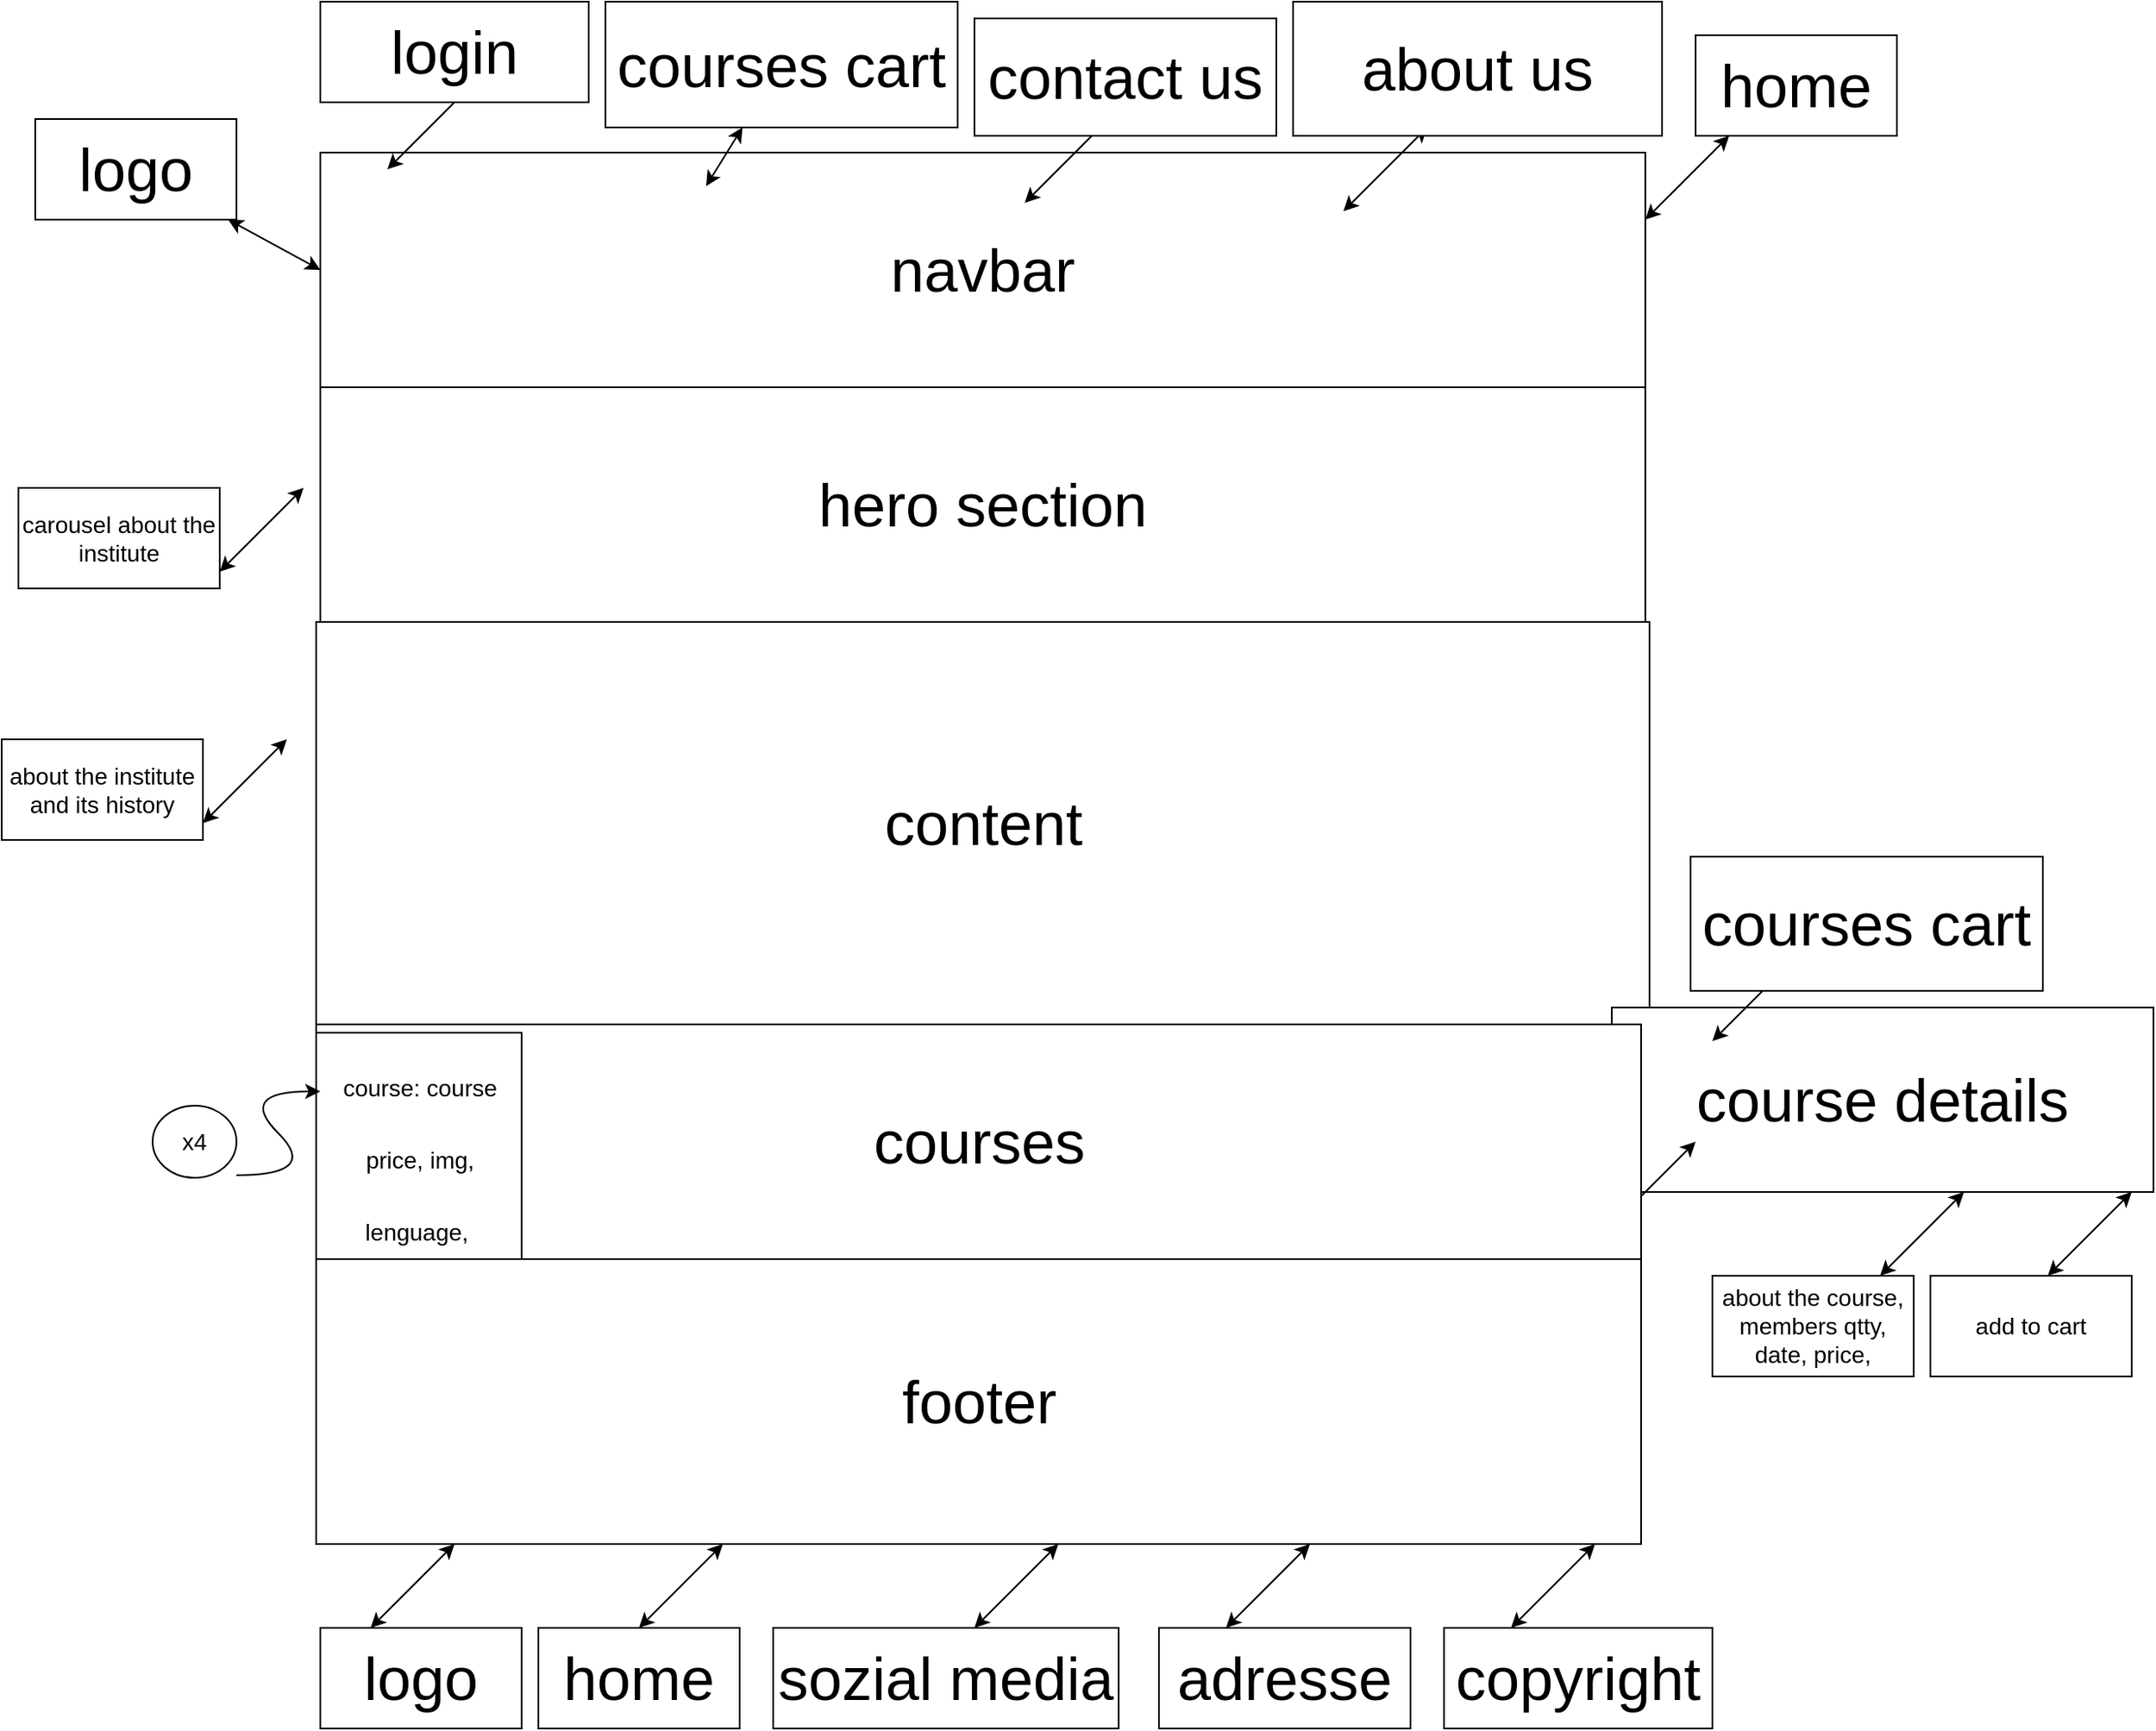 <mxfile version="15.8.3" type="device"><diagram id="GX-ifThG-CPpuM_gGjvF" name="Page-1"><mxGraphModel dx="1484" dy="2346" grid="1" gridSize="10" guides="1" tooltips="1" connect="1" arrows="1" fold="1" page="1" pageScale="1" pageWidth="827" pageHeight="1169" math="0" shadow="0"><root><mxCell id="0"/><mxCell id="1" parent="0"/><mxCell id="B2Rk9o0OgwrKYCGo3u4y-1" value="&lt;font style=&quot;font-size: 36px&quot;&gt;navbar&lt;/font&gt;" style="rounded=0;whiteSpace=wrap;html=1;" parent="1" vertex="1"><mxGeometry x="10" width="790" height="140" as="geometry"/></mxCell><mxCell id="B2Rk9o0OgwrKYCGo3u4y-2" value="hero section" style="rounded=0;whiteSpace=wrap;html=1;fontSize=36;" parent="1" vertex="1"><mxGeometry x="10" y="140" width="790" height="140" as="geometry"/></mxCell><mxCell id="B2Rk9o0OgwrKYCGo3u4y-3" value="content" style="rounded=0;whiteSpace=wrap;html=1;fontSize=36;" parent="1" vertex="1"><mxGeometry x="7.5" y="280" width="795" height="240" as="geometry"/></mxCell><mxCell id="B2Rk9o0OgwrKYCGo3u4y-6" value="course details" style="rounded=0;whiteSpace=wrap;html=1;fontSize=36;" parent="1" vertex="1"><mxGeometry x="780" y="510" width="323" height="110" as="geometry"/></mxCell><mxCell id="B2Rk9o0OgwrKYCGo3u4y-7" value="" style="endArrow=classic;startArrow=classic;html=1;rounded=0;fontSize=36;" parent="1" edge="1"><mxGeometry width="50" height="50" relative="1" as="geometry"><mxPoint x="780" y="640" as="sourcePoint"/><mxPoint x="830" y="590" as="targetPoint"/></mxGeometry></mxCell><mxCell id="B2Rk9o0OgwrKYCGo3u4y-4" value="courses" style="rounded=0;whiteSpace=wrap;html=1;fontSize=36;" parent="1" vertex="1"><mxGeometry x="7.5" y="520" width="790" height="140" as="geometry"/></mxCell><mxCell id="B2Rk9o0OgwrKYCGo3u4y-9" value="footer" style="rounded=0;whiteSpace=wrap;html=1;fontSize=36;" parent="1" vertex="1"><mxGeometry x="7.5" y="660" width="790" height="170" as="geometry"/></mxCell><mxCell id="B2Rk9o0OgwrKYCGo3u4y-11" value="" style="endArrow=classic;startArrow=classic;html=1;rounded=0;fontSize=36;" parent="1" edge="1"><mxGeometry width="50" height="50" relative="1" as="geometry"><mxPoint x="620" y="35" as="sourcePoint"/><mxPoint x="670" y="-15" as="targetPoint"/></mxGeometry></mxCell><mxCell id="B2Rk9o0OgwrKYCGo3u4y-12" value="about us" style="rounded=0;whiteSpace=wrap;html=1;fontSize=36;" parent="1" vertex="1"><mxGeometry x="590" y="-90" width="220" height="80" as="geometry"/></mxCell><mxCell id="B2Rk9o0OgwrKYCGo3u4y-14" value="" style="endArrow=classic;startArrow=classic;html=1;rounded=0;fontSize=36;" parent="1" edge="1"><mxGeometry width="50" height="50" relative="1" as="geometry"><mxPoint x="430" y="30" as="sourcePoint"/><mxPoint x="480" y="-20" as="targetPoint"/></mxGeometry></mxCell><mxCell id="B2Rk9o0OgwrKYCGo3u4y-15" value="contact us" style="rounded=0;whiteSpace=wrap;html=1;fontSize=36;" parent="1" vertex="1"><mxGeometry x="400" y="-80" width="180" height="70" as="geometry"/></mxCell><mxCell id="B2Rk9o0OgwrKYCGo3u4y-17" value="" style="endArrow=classic;startArrow=classic;html=1;rounded=0;fontSize=36;" parent="1" edge="1"><mxGeometry width="50" height="50" relative="1" as="geometry"><mxPoint x="840" y="530" as="sourcePoint"/><mxPoint x="890" y="480" as="targetPoint"/></mxGeometry></mxCell><mxCell id="B2Rk9o0OgwrKYCGo3u4y-18" value="courses cart" style="rounded=0;whiteSpace=wrap;html=1;fontSize=36;" parent="1" vertex="1"><mxGeometry x="827" y="420" width="210" height="80" as="geometry"/></mxCell><mxCell id="B2Rk9o0OgwrKYCGo3u4y-20" value="" style="endArrow=classic;startArrow=classic;html=1;rounded=0;fontSize=36;" parent="1" target="B2Rk9o0OgwrKYCGo3u4y-21" edge="1"><mxGeometry width="50" height="50" relative="1" as="geometry"><mxPoint x="240" y="20" as="sourcePoint"/><mxPoint x="290" y="-30" as="targetPoint"/></mxGeometry></mxCell><mxCell id="B2Rk9o0OgwrKYCGo3u4y-21" value="courses cart" style="rounded=0;whiteSpace=wrap;html=1;fontSize=36;" parent="1" vertex="1"><mxGeometry x="180" y="-90" width="210" height="75" as="geometry"/></mxCell><mxCell id="B2Rk9o0OgwrKYCGo3u4y-22" value="" style="endArrow=classic;startArrow=classic;html=1;rounded=0;fontSize=36;" parent="1" edge="1"><mxGeometry width="50" height="50" relative="1" as="geometry"><mxPoint x="50" y="10" as="sourcePoint"/><mxPoint x="100" y="-40" as="targetPoint"/></mxGeometry></mxCell><mxCell id="B2Rk9o0OgwrKYCGo3u4y-23" value="login" style="rounded=0;whiteSpace=wrap;html=1;fontSize=36;" parent="1" vertex="1"><mxGeometry x="10" y="-90" width="160" height="60" as="geometry"/></mxCell><mxCell id="B2Rk9o0OgwrKYCGo3u4y-24" value="home" style="rounded=0;whiteSpace=wrap;html=1;fontSize=36;" parent="1" vertex="1"><mxGeometry x="830" y="-70" width="120" height="60" as="geometry"/></mxCell><mxCell id="B2Rk9o0OgwrKYCGo3u4y-25" value="" style="endArrow=classic;startArrow=classic;html=1;rounded=0;fontSize=36;" parent="1" edge="1"><mxGeometry width="50" height="50" relative="1" as="geometry"><mxPoint x="800" y="40" as="sourcePoint"/><mxPoint x="850" y="-10" as="targetPoint"/></mxGeometry></mxCell><mxCell id="B2Rk9o0OgwrKYCGo3u4y-26" value="logo" style="rounded=0;whiteSpace=wrap;html=1;fontSize=36;" parent="1" vertex="1"><mxGeometry x="-160" y="-20" width="120" height="60" as="geometry"/></mxCell><mxCell id="B2Rk9o0OgwrKYCGo3u4y-27" value="" style="endArrow=classic;startArrow=classic;html=1;rounded=0;fontSize=36;exitX=0;exitY=0.5;exitDx=0;exitDy=0;" parent="1" source="B2Rk9o0OgwrKYCGo3u4y-1" target="B2Rk9o0OgwrKYCGo3u4y-26" edge="1"><mxGeometry width="50" height="50" relative="1" as="geometry"><mxPoint x="-40" y="70" as="sourcePoint"/><mxPoint x="10" y="20" as="targetPoint"/></mxGeometry></mxCell><mxCell id="B2Rk9o0OgwrKYCGo3u4y-29" value="adresse" style="rounded=0;whiteSpace=wrap;html=1;fontSize=36;" parent="1" vertex="1"><mxGeometry x="510" y="880" width="150" height="60" as="geometry"/></mxCell><mxCell id="B2Rk9o0OgwrKYCGo3u4y-31" value="sozial media" style="rounded=0;whiteSpace=wrap;html=1;fontSize=36;" parent="1" vertex="1"><mxGeometry x="280" y="880" width="206" height="60" as="geometry"/></mxCell><mxCell id="B2Rk9o0OgwrKYCGo3u4y-32" value="logo" style="rounded=0;whiteSpace=wrap;html=1;fontSize=36;" parent="1" vertex="1"><mxGeometry x="10" y="880" width="120" height="60" as="geometry"/></mxCell><mxCell id="B2Rk9o0OgwrKYCGo3u4y-33" value="home" style="rounded=0;whiteSpace=wrap;html=1;fontSize=36;" parent="1" vertex="1"><mxGeometry x="140" y="880" width="120" height="60" as="geometry"/></mxCell><mxCell id="B2Rk9o0OgwrKYCGo3u4y-34" value="copyright" style="rounded=0;whiteSpace=wrap;html=1;fontSize=36;" parent="1" vertex="1"><mxGeometry x="680" y="880" width="160" height="60" as="geometry"/></mxCell><mxCell id="B2Rk9o0OgwrKYCGo3u4y-35" value="" style="endArrow=classic;startArrow=classic;html=1;rounded=0;fontSize=36;" parent="1" edge="1"><mxGeometry width="50" height="50" relative="1" as="geometry"><mxPoint x="40" y="880" as="sourcePoint"/><mxPoint x="90" y="830" as="targetPoint"/></mxGeometry></mxCell><mxCell id="B2Rk9o0OgwrKYCGo3u4y-36" value="" style="endArrow=classic;startArrow=classic;html=1;rounded=0;fontSize=36;" parent="1" edge="1"><mxGeometry width="50" height="50" relative="1" as="geometry"><mxPoint x="200" y="880" as="sourcePoint"/><mxPoint x="250" y="830" as="targetPoint"/></mxGeometry></mxCell><mxCell id="B2Rk9o0OgwrKYCGo3u4y-37" value="" style="endArrow=classic;startArrow=classic;html=1;rounded=0;fontSize=36;" parent="1" edge="1"><mxGeometry width="50" height="50" relative="1" as="geometry"><mxPoint x="400" y="880" as="sourcePoint"/><mxPoint x="450" y="830" as="targetPoint"/></mxGeometry></mxCell><mxCell id="B2Rk9o0OgwrKYCGo3u4y-38" value="" style="endArrow=classic;startArrow=classic;html=1;rounded=0;fontSize=36;" parent="1" edge="1"><mxGeometry width="50" height="50" relative="1" as="geometry"><mxPoint x="550" y="880" as="sourcePoint"/><mxPoint x="600" y="830" as="targetPoint"/></mxGeometry></mxCell><mxCell id="B2Rk9o0OgwrKYCGo3u4y-39" value="" style="endArrow=classic;startArrow=classic;html=1;rounded=0;fontSize=36;" parent="1" edge="1"><mxGeometry width="50" height="50" relative="1" as="geometry"><mxPoint x="720" y="880" as="sourcePoint"/><mxPoint x="770" y="830" as="targetPoint"/></mxGeometry></mxCell><mxCell id="B2Rk9o0OgwrKYCGo3u4y-40" value="&lt;font style=&quot;font-size: 14px&quot;&gt;course: course price, img, lenguage,&amp;nbsp;&lt;/font&gt;" style="rounded=0;whiteSpace=wrap;html=1;fontSize=36;" parent="1" vertex="1"><mxGeometry x="7.5" y="525" width="122.5" height="135" as="geometry"/></mxCell><mxCell id="B2Rk9o0OgwrKYCGo3u4y-41" value="x4" style="ellipse;whiteSpace=wrap;html=1;fontSize=14;" parent="1" vertex="1"><mxGeometry x="-90" y="568.5" width="50" height="43" as="geometry"/></mxCell><mxCell id="B2Rk9o0OgwrKYCGo3u4y-42" value="" style="curved=1;endArrow=classic;html=1;rounded=0;fontSize=14;" parent="1" edge="1"><mxGeometry width="50" height="50" relative="1" as="geometry"><mxPoint x="-40" y="610" as="sourcePoint"/><mxPoint x="10" y="560" as="targetPoint"/><Array as="points"><mxPoint x="10" y="610"/><mxPoint x="-40" y="560"/></Array></mxGeometry></mxCell><mxCell id="B2Rk9o0OgwrKYCGo3u4y-43" value="about the course, members qtty, date, price," style="rounded=0;whiteSpace=wrap;html=1;fontSize=14;" parent="1" vertex="1"><mxGeometry x="840" y="670" width="120" height="60" as="geometry"/></mxCell><mxCell id="B2Rk9o0OgwrKYCGo3u4y-45" value="" style="endArrow=classic;startArrow=classic;html=1;rounded=0;fontSize=14;" parent="1" edge="1"><mxGeometry width="50" height="50" relative="1" as="geometry"><mxPoint x="940" y="670" as="sourcePoint"/><mxPoint x="990" y="620" as="targetPoint"/></mxGeometry></mxCell><mxCell id="B2Rk9o0OgwrKYCGo3u4y-46" value="add to cart" style="rounded=0;whiteSpace=wrap;html=1;fontSize=14;" parent="1" vertex="1"><mxGeometry x="970" y="670" width="120" height="60" as="geometry"/></mxCell><mxCell id="B2Rk9o0OgwrKYCGo3u4y-48" value="" style="endArrow=classic;startArrow=classic;html=1;rounded=0;fontSize=14;" parent="1" edge="1"><mxGeometry width="50" height="50" relative="1" as="geometry"><mxPoint x="1040" y="670" as="sourcePoint"/><mxPoint x="1090" y="620" as="targetPoint"/></mxGeometry></mxCell><mxCell id="B2Rk9o0OgwrKYCGo3u4y-49" value="carousel about the institute" style="rounded=0;whiteSpace=wrap;html=1;fontSize=14;" parent="1" vertex="1"><mxGeometry x="-170" y="200" width="120" height="60" as="geometry"/></mxCell><mxCell id="B2Rk9o0OgwrKYCGo3u4y-50" value="" style="endArrow=classic;startArrow=classic;html=1;rounded=0;fontSize=14;" parent="1" edge="1"><mxGeometry width="50" height="50" relative="1" as="geometry"><mxPoint x="-50" y="250" as="sourcePoint"/><mxPoint y="200" as="targetPoint"/></mxGeometry></mxCell><mxCell id="B2Rk9o0OgwrKYCGo3u4y-51" value="about the institute and its history" style="rounded=0;whiteSpace=wrap;html=1;fontSize=14;" parent="1" vertex="1"><mxGeometry x="-180" y="350" width="120" height="60" as="geometry"/></mxCell><mxCell id="B2Rk9o0OgwrKYCGo3u4y-52" value="" style="endArrow=classic;startArrow=classic;html=1;rounded=0;fontSize=14;" parent="1" edge="1"><mxGeometry width="50" height="50" relative="1" as="geometry"><mxPoint x="-60" y="400" as="sourcePoint"/><mxPoint x="-10" y="350" as="targetPoint"/></mxGeometry></mxCell></root></mxGraphModel></diagram></mxfile>